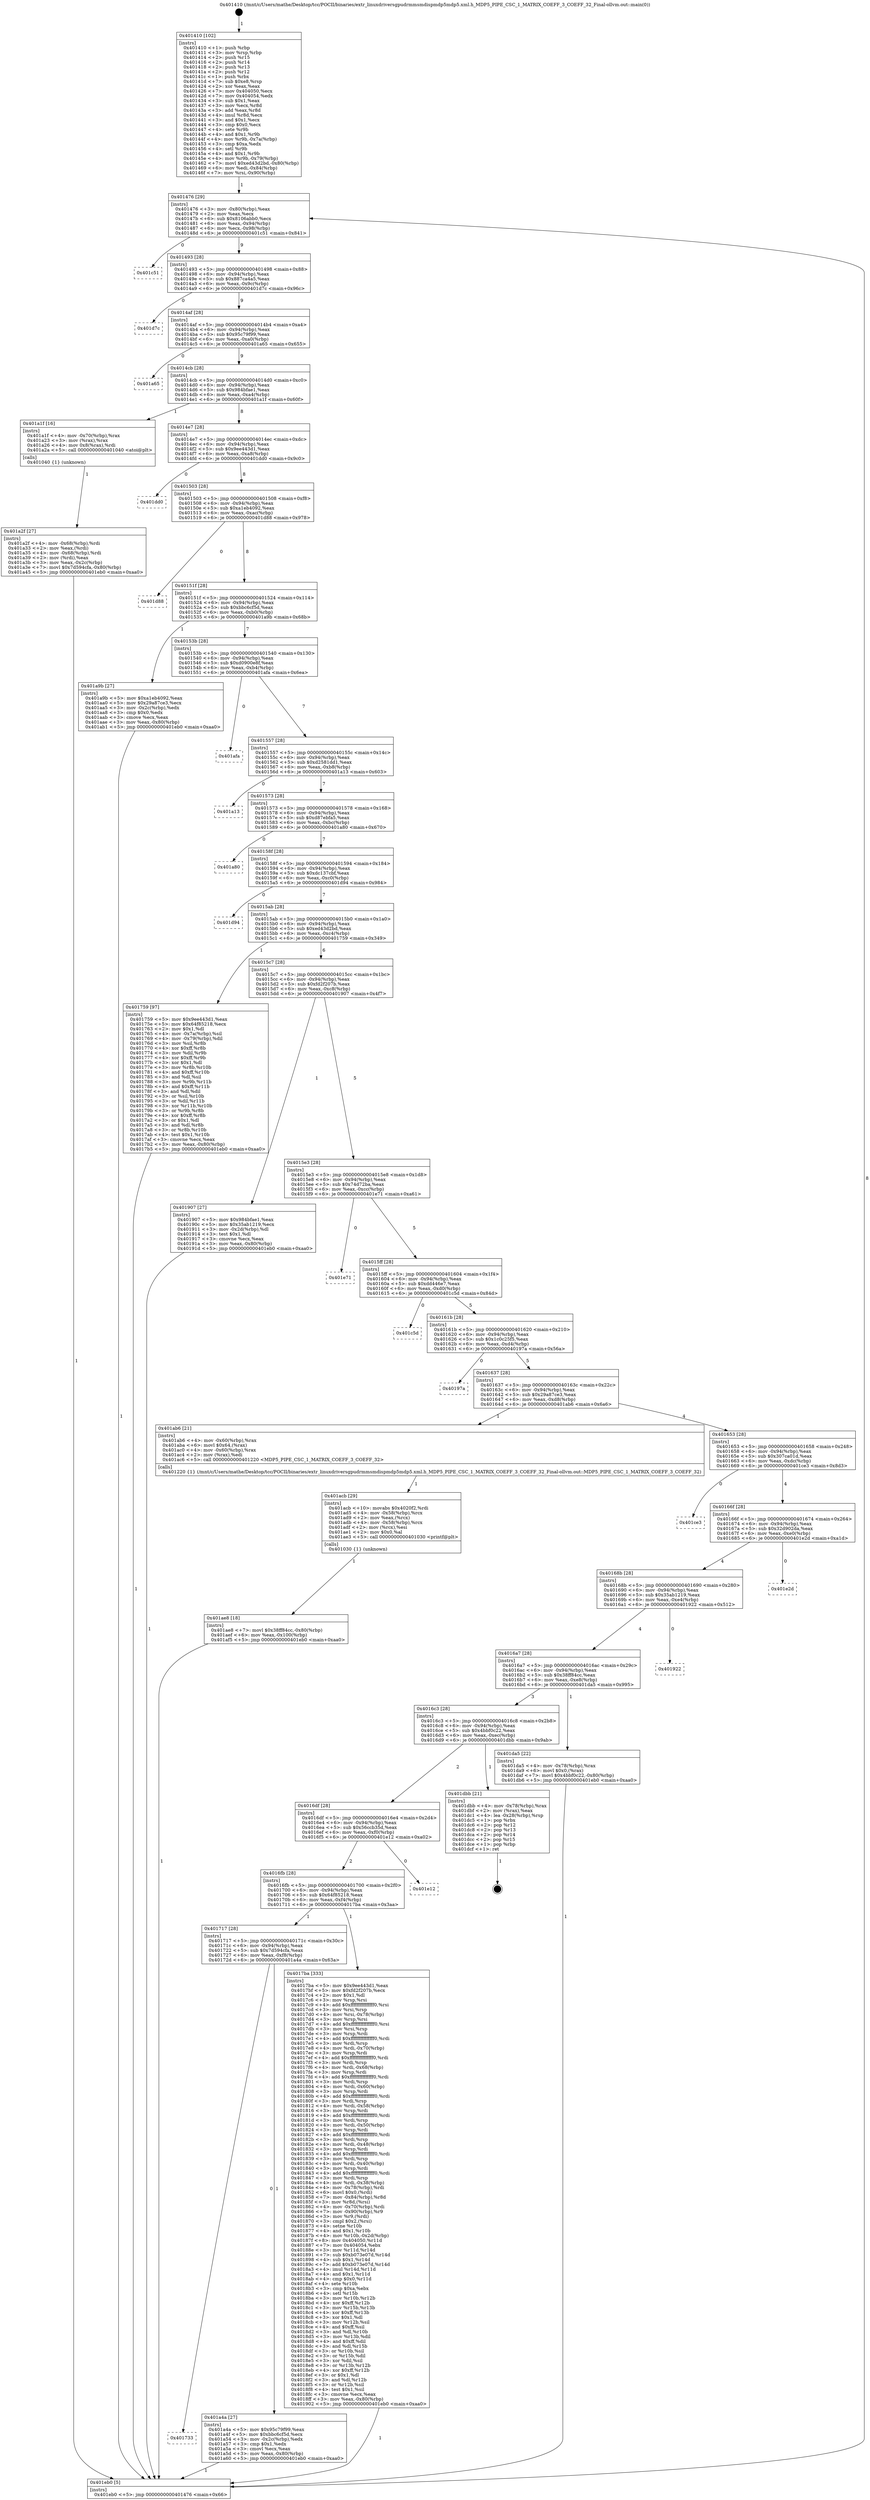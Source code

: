 digraph "0x401410" {
  label = "0x401410 (/mnt/c/Users/mathe/Desktop/tcc/POCII/binaries/extr_linuxdriversgpudrmmsmdispmdp5mdp5.xml.h_MDP5_PIPE_CSC_1_MATRIX_COEFF_3_COEFF_32_Final-ollvm.out::main(0))"
  labelloc = "t"
  node[shape=record]

  Entry [label="",width=0.3,height=0.3,shape=circle,fillcolor=black,style=filled]
  "0x401476" [label="{
     0x401476 [29]\l
     | [instrs]\l
     &nbsp;&nbsp;0x401476 \<+3\>: mov -0x80(%rbp),%eax\l
     &nbsp;&nbsp;0x401479 \<+2\>: mov %eax,%ecx\l
     &nbsp;&nbsp;0x40147b \<+6\>: sub $0x8106abb0,%ecx\l
     &nbsp;&nbsp;0x401481 \<+6\>: mov %eax,-0x94(%rbp)\l
     &nbsp;&nbsp;0x401487 \<+6\>: mov %ecx,-0x98(%rbp)\l
     &nbsp;&nbsp;0x40148d \<+6\>: je 0000000000401c51 \<main+0x841\>\l
  }"]
  "0x401c51" [label="{
     0x401c51\l
  }", style=dashed]
  "0x401493" [label="{
     0x401493 [28]\l
     | [instrs]\l
     &nbsp;&nbsp;0x401493 \<+5\>: jmp 0000000000401498 \<main+0x88\>\l
     &nbsp;&nbsp;0x401498 \<+6\>: mov -0x94(%rbp),%eax\l
     &nbsp;&nbsp;0x40149e \<+5\>: sub $0x887ca4a5,%eax\l
     &nbsp;&nbsp;0x4014a3 \<+6\>: mov %eax,-0x9c(%rbp)\l
     &nbsp;&nbsp;0x4014a9 \<+6\>: je 0000000000401d7c \<main+0x96c\>\l
  }"]
  Exit [label="",width=0.3,height=0.3,shape=circle,fillcolor=black,style=filled,peripheries=2]
  "0x401d7c" [label="{
     0x401d7c\l
  }", style=dashed]
  "0x4014af" [label="{
     0x4014af [28]\l
     | [instrs]\l
     &nbsp;&nbsp;0x4014af \<+5\>: jmp 00000000004014b4 \<main+0xa4\>\l
     &nbsp;&nbsp;0x4014b4 \<+6\>: mov -0x94(%rbp),%eax\l
     &nbsp;&nbsp;0x4014ba \<+5\>: sub $0x95c79f99,%eax\l
     &nbsp;&nbsp;0x4014bf \<+6\>: mov %eax,-0xa0(%rbp)\l
     &nbsp;&nbsp;0x4014c5 \<+6\>: je 0000000000401a65 \<main+0x655\>\l
  }"]
  "0x401ae8" [label="{
     0x401ae8 [18]\l
     | [instrs]\l
     &nbsp;&nbsp;0x401ae8 \<+7\>: movl $0x38ff84cc,-0x80(%rbp)\l
     &nbsp;&nbsp;0x401aef \<+6\>: mov %eax,-0x100(%rbp)\l
     &nbsp;&nbsp;0x401af5 \<+5\>: jmp 0000000000401eb0 \<main+0xaa0\>\l
  }"]
  "0x401a65" [label="{
     0x401a65\l
  }", style=dashed]
  "0x4014cb" [label="{
     0x4014cb [28]\l
     | [instrs]\l
     &nbsp;&nbsp;0x4014cb \<+5\>: jmp 00000000004014d0 \<main+0xc0\>\l
     &nbsp;&nbsp;0x4014d0 \<+6\>: mov -0x94(%rbp),%eax\l
     &nbsp;&nbsp;0x4014d6 \<+5\>: sub $0x984bfae1,%eax\l
     &nbsp;&nbsp;0x4014db \<+6\>: mov %eax,-0xa4(%rbp)\l
     &nbsp;&nbsp;0x4014e1 \<+6\>: je 0000000000401a1f \<main+0x60f\>\l
  }"]
  "0x401acb" [label="{
     0x401acb [29]\l
     | [instrs]\l
     &nbsp;&nbsp;0x401acb \<+10\>: movabs $0x4020f2,%rdi\l
     &nbsp;&nbsp;0x401ad5 \<+4\>: mov -0x58(%rbp),%rcx\l
     &nbsp;&nbsp;0x401ad9 \<+2\>: mov %eax,(%rcx)\l
     &nbsp;&nbsp;0x401adb \<+4\>: mov -0x58(%rbp),%rcx\l
     &nbsp;&nbsp;0x401adf \<+2\>: mov (%rcx),%esi\l
     &nbsp;&nbsp;0x401ae1 \<+2\>: mov $0x0,%al\l
     &nbsp;&nbsp;0x401ae3 \<+5\>: call 0000000000401030 \<printf@plt\>\l
     | [calls]\l
     &nbsp;&nbsp;0x401030 \{1\} (unknown)\l
  }"]
  "0x401a1f" [label="{
     0x401a1f [16]\l
     | [instrs]\l
     &nbsp;&nbsp;0x401a1f \<+4\>: mov -0x70(%rbp),%rax\l
     &nbsp;&nbsp;0x401a23 \<+3\>: mov (%rax),%rax\l
     &nbsp;&nbsp;0x401a26 \<+4\>: mov 0x8(%rax),%rdi\l
     &nbsp;&nbsp;0x401a2a \<+5\>: call 0000000000401040 \<atoi@plt\>\l
     | [calls]\l
     &nbsp;&nbsp;0x401040 \{1\} (unknown)\l
  }"]
  "0x4014e7" [label="{
     0x4014e7 [28]\l
     | [instrs]\l
     &nbsp;&nbsp;0x4014e7 \<+5\>: jmp 00000000004014ec \<main+0xdc\>\l
     &nbsp;&nbsp;0x4014ec \<+6\>: mov -0x94(%rbp),%eax\l
     &nbsp;&nbsp;0x4014f2 \<+5\>: sub $0x9ee443d1,%eax\l
     &nbsp;&nbsp;0x4014f7 \<+6\>: mov %eax,-0xa8(%rbp)\l
     &nbsp;&nbsp;0x4014fd \<+6\>: je 0000000000401dd0 \<main+0x9c0\>\l
  }"]
  "0x401733" [label="{
     0x401733\l
  }", style=dashed]
  "0x401dd0" [label="{
     0x401dd0\l
  }", style=dashed]
  "0x401503" [label="{
     0x401503 [28]\l
     | [instrs]\l
     &nbsp;&nbsp;0x401503 \<+5\>: jmp 0000000000401508 \<main+0xf8\>\l
     &nbsp;&nbsp;0x401508 \<+6\>: mov -0x94(%rbp),%eax\l
     &nbsp;&nbsp;0x40150e \<+5\>: sub $0xa1eb4092,%eax\l
     &nbsp;&nbsp;0x401513 \<+6\>: mov %eax,-0xac(%rbp)\l
     &nbsp;&nbsp;0x401519 \<+6\>: je 0000000000401d88 \<main+0x978\>\l
  }"]
  "0x401a4a" [label="{
     0x401a4a [27]\l
     | [instrs]\l
     &nbsp;&nbsp;0x401a4a \<+5\>: mov $0x95c79f99,%eax\l
     &nbsp;&nbsp;0x401a4f \<+5\>: mov $0xbbc6cf5d,%ecx\l
     &nbsp;&nbsp;0x401a54 \<+3\>: mov -0x2c(%rbp),%edx\l
     &nbsp;&nbsp;0x401a57 \<+3\>: cmp $0x1,%edx\l
     &nbsp;&nbsp;0x401a5a \<+3\>: cmovl %ecx,%eax\l
     &nbsp;&nbsp;0x401a5d \<+3\>: mov %eax,-0x80(%rbp)\l
     &nbsp;&nbsp;0x401a60 \<+5\>: jmp 0000000000401eb0 \<main+0xaa0\>\l
  }"]
  "0x401d88" [label="{
     0x401d88\l
  }", style=dashed]
  "0x40151f" [label="{
     0x40151f [28]\l
     | [instrs]\l
     &nbsp;&nbsp;0x40151f \<+5\>: jmp 0000000000401524 \<main+0x114\>\l
     &nbsp;&nbsp;0x401524 \<+6\>: mov -0x94(%rbp),%eax\l
     &nbsp;&nbsp;0x40152a \<+5\>: sub $0xbbc6cf5d,%eax\l
     &nbsp;&nbsp;0x40152f \<+6\>: mov %eax,-0xb0(%rbp)\l
     &nbsp;&nbsp;0x401535 \<+6\>: je 0000000000401a9b \<main+0x68b\>\l
  }"]
  "0x401a2f" [label="{
     0x401a2f [27]\l
     | [instrs]\l
     &nbsp;&nbsp;0x401a2f \<+4\>: mov -0x68(%rbp),%rdi\l
     &nbsp;&nbsp;0x401a33 \<+2\>: mov %eax,(%rdi)\l
     &nbsp;&nbsp;0x401a35 \<+4\>: mov -0x68(%rbp),%rdi\l
     &nbsp;&nbsp;0x401a39 \<+2\>: mov (%rdi),%eax\l
     &nbsp;&nbsp;0x401a3b \<+3\>: mov %eax,-0x2c(%rbp)\l
     &nbsp;&nbsp;0x401a3e \<+7\>: movl $0x7d594cfa,-0x80(%rbp)\l
     &nbsp;&nbsp;0x401a45 \<+5\>: jmp 0000000000401eb0 \<main+0xaa0\>\l
  }"]
  "0x401a9b" [label="{
     0x401a9b [27]\l
     | [instrs]\l
     &nbsp;&nbsp;0x401a9b \<+5\>: mov $0xa1eb4092,%eax\l
     &nbsp;&nbsp;0x401aa0 \<+5\>: mov $0x29a87ce3,%ecx\l
     &nbsp;&nbsp;0x401aa5 \<+3\>: mov -0x2c(%rbp),%edx\l
     &nbsp;&nbsp;0x401aa8 \<+3\>: cmp $0x0,%edx\l
     &nbsp;&nbsp;0x401aab \<+3\>: cmove %ecx,%eax\l
     &nbsp;&nbsp;0x401aae \<+3\>: mov %eax,-0x80(%rbp)\l
     &nbsp;&nbsp;0x401ab1 \<+5\>: jmp 0000000000401eb0 \<main+0xaa0\>\l
  }"]
  "0x40153b" [label="{
     0x40153b [28]\l
     | [instrs]\l
     &nbsp;&nbsp;0x40153b \<+5\>: jmp 0000000000401540 \<main+0x130\>\l
     &nbsp;&nbsp;0x401540 \<+6\>: mov -0x94(%rbp),%eax\l
     &nbsp;&nbsp;0x401546 \<+5\>: sub $0xd0900e8f,%eax\l
     &nbsp;&nbsp;0x40154b \<+6\>: mov %eax,-0xb4(%rbp)\l
     &nbsp;&nbsp;0x401551 \<+6\>: je 0000000000401afa \<main+0x6ea\>\l
  }"]
  "0x401717" [label="{
     0x401717 [28]\l
     | [instrs]\l
     &nbsp;&nbsp;0x401717 \<+5\>: jmp 000000000040171c \<main+0x30c\>\l
     &nbsp;&nbsp;0x40171c \<+6\>: mov -0x94(%rbp),%eax\l
     &nbsp;&nbsp;0x401722 \<+5\>: sub $0x7d594cfa,%eax\l
     &nbsp;&nbsp;0x401727 \<+6\>: mov %eax,-0xf8(%rbp)\l
     &nbsp;&nbsp;0x40172d \<+6\>: je 0000000000401a4a \<main+0x63a\>\l
  }"]
  "0x401afa" [label="{
     0x401afa\l
  }", style=dashed]
  "0x401557" [label="{
     0x401557 [28]\l
     | [instrs]\l
     &nbsp;&nbsp;0x401557 \<+5\>: jmp 000000000040155c \<main+0x14c\>\l
     &nbsp;&nbsp;0x40155c \<+6\>: mov -0x94(%rbp),%eax\l
     &nbsp;&nbsp;0x401562 \<+5\>: sub $0xd2581dd1,%eax\l
     &nbsp;&nbsp;0x401567 \<+6\>: mov %eax,-0xb8(%rbp)\l
     &nbsp;&nbsp;0x40156d \<+6\>: je 0000000000401a13 \<main+0x603\>\l
  }"]
  "0x4017ba" [label="{
     0x4017ba [333]\l
     | [instrs]\l
     &nbsp;&nbsp;0x4017ba \<+5\>: mov $0x9ee443d1,%eax\l
     &nbsp;&nbsp;0x4017bf \<+5\>: mov $0xfd2f207b,%ecx\l
     &nbsp;&nbsp;0x4017c4 \<+2\>: mov $0x1,%dl\l
     &nbsp;&nbsp;0x4017c6 \<+3\>: mov %rsp,%rsi\l
     &nbsp;&nbsp;0x4017c9 \<+4\>: add $0xfffffffffffffff0,%rsi\l
     &nbsp;&nbsp;0x4017cd \<+3\>: mov %rsi,%rsp\l
     &nbsp;&nbsp;0x4017d0 \<+4\>: mov %rsi,-0x78(%rbp)\l
     &nbsp;&nbsp;0x4017d4 \<+3\>: mov %rsp,%rsi\l
     &nbsp;&nbsp;0x4017d7 \<+4\>: add $0xfffffffffffffff0,%rsi\l
     &nbsp;&nbsp;0x4017db \<+3\>: mov %rsi,%rsp\l
     &nbsp;&nbsp;0x4017de \<+3\>: mov %rsp,%rdi\l
     &nbsp;&nbsp;0x4017e1 \<+4\>: add $0xfffffffffffffff0,%rdi\l
     &nbsp;&nbsp;0x4017e5 \<+3\>: mov %rdi,%rsp\l
     &nbsp;&nbsp;0x4017e8 \<+4\>: mov %rdi,-0x70(%rbp)\l
     &nbsp;&nbsp;0x4017ec \<+3\>: mov %rsp,%rdi\l
     &nbsp;&nbsp;0x4017ef \<+4\>: add $0xfffffffffffffff0,%rdi\l
     &nbsp;&nbsp;0x4017f3 \<+3\>: mov %rdi,%rsp\l
     &nbsp;&nbsp;0x4017f6 \<+4\>: mov %rdi,-0x68(%rbp)\l
     &nbsp;&nbsp;0x4017fa \<+3\>: mov %rsp,%rdi\l
     &nbsp;&nbsp;0x4017fd \<+4\>: add $0xfffffffffffffff0,%rdi\l
     &nbsp;&nbsp;0x401801 \<+3\>: mov %rdi,%rsp\l
     &nbsp;&nbsp;0x401804 \<+4\>: mov %rdi,-0x60(%rbp)\l
     &nbsp;&nbsp;0x401808 \<+3\>: mov %rsp,%rdi\l
     &nbsp;&nbsp;0x40180b \<+4\>: add $0xfffffffffffffff0,%rdi\l
     &nbsp;&nbsp;0x40180f \<+3\>: mov %rdi,%rsp\l
     &nbsp;&nbsp;0x401812 \<+4\>: mov %rdi,-0x58(%rbp)\l
     &nbsp;&nbsp;0x401816 \<+3\>: mov %rsp,%rdi\l
     &nbsp;&nbsp;0x401819 \<+4\>: add $0xfffffffffffffff0,%rdi\l
     &nbsp;&nbsp;0x40181d \<+3\>: mov %rdi,%rsp\l
     &nbsp;&nbsp;0x401820 \<+4\>: mov %rdi,-0x50(%rbp)\l
     &nbsp;&nbsp;0x401824 \<+3\>: mov %rsp,%rdi\l
     &nbsp;&nbsp;0x401827 \<+4\>: add $0xfffffffffffffff0,%rdi\l
     &nbsp;&nbsp;0x40182b \<+3\>: mov %rdi,%rsp\l
     &nbsp;&nbsp;0x40182e \<+4\>: mov %rdi,-0x48(%rbp)\l
     &nbsp;&nbsp;0x401832 \<+3\>: mov %rsp,%rdi\l
     &nbsp;&nbsp;0x401835 \<+4\>: add $0xfffffffffffffff0,%rdi\l
     &nbsp;&nbsp;0x401839 \<+3\>: mov %rdi,%rsp\l
     &nbsp;&nbsp;0x40183c \<+4\>: mov %rdi,-0x40(%rbp)\l
     &nbsp;&nbsp;0x401840 \<+3\>: mov %rsp,%rdi\l
     &nbsp;&nbsp;0x401843 \<+4\>: add $0xfffffffffffffff0,%rdi\l
     &nbsp;&nbsp;0x401847 \<+3\>: mov %rdi,%rsp\l
     &nbsp;&nbsp;0x40184a \<+4\>: mov %rdi,-0x38(%rbp)\l
     &nbsp;&nbsp;0x40184e \<+4\>: mov -0x78(%rbp),%rdi\l
     &nbsp;&nbsp;0x401852 \<+6\>: movl $0x0,(%rdi)\l
     &nbsp;&nbsp;0x401858 \<+7\>: mov -0x84(%rbp),%r8d\l
     &nbsp;&nbsp;0x40185f \<+3\>: mov %r8d,(%rsi)\l
     &nbsp;&nbsp;0x401862 \<+4\>: mov -0x70(%rbp),%rdi\l
     &nbsp;&nbsp;0x401866 \<+7\>: mov -0x90(%rbp),%r9\l
     &nbsp;&nbsp;0x40186d \<+3\>: mov %r9,(%rdi)\l
     &nbsp;&nbsp;0x401870 \<+3\>: cmpl $0x2,(%rsi)\l
     &nbsp;&nbsp;0x401873 \<+4\>: setne %r10b\l
     &nbsp;&nbsp;0x401877 \<+4\>: and $0x1,%r10b\l
     &nbsp;&nbsp;0x40187b \<+4\>: mov %r10b,-0x2d(%rbp)\l
     &nbsp;&nbsp;0x40187f \<+8\>: mov 0x404050,%r11d\l
     &nbsp;&nbsp;0x401887 \<+7\>: mov 0x404054,%ebx\l
     &nbsp;&nbsp;0x40188e \<+3\>: mov %r11d,%r14d\l
     &nbsp;&nbsp;0x401891 \<+7\>: sub $0xb073e07d,%r14d\l
     &nbsp;&nbsp;0x401898 \<+4\>: sub $0x1,%r14d\l
     &nbsp;&nbsp;0x40189c \<+7\>: add $0xb073e07d,%r14d\l
     &nbsp;&nbsp;0x4018a3 \<+4\>: imul %r14d,%r11d\l
     &nbsp;&nbsp;0x4018a7 \<+4\>: and $0x1,%r11d\l
     &nbsp;&nbsp;0x4018ab \<+4\>: cmp $0x0,%r11d\l
     &nbsp;&nbsp;0x4018af \<+4\>: sete %r10b\l
     &nbsp;&nbsp;0x4018b3 \<+3\>: cmp $0xa,%ebx\l
     &nbsp;&nbsp;0x4018b6 \<+4\>: setl %r15b\l
     &nbsp;&nbsp;0x4018ba \<+3\>: mov %r10b,%r12b\l
     &nbsp;&nbsp;0x4018bd \<+4\>: xor $0xff,%r12b\l
     &nbsp;&nbsp;0x4018c1 \<+3\>: mov %r15b,%r13b\l
     &nbsp;&nbsp;0x4018c4 \<+4\>: xor $0xff,%r13b\l
     &nbsp;&nbsp;0x4018c8 \<+3\>: xor $0x1,%dl\l
     &nbsp;&nbsp;0x4018cb \<+3\>: mov %r12b,%sil\l
     &nbsp;&nbsp;0x4018ce \<+4\>: and $0xff,%sil\l
     &nbsp;&nbsp;0x4018d2 \<+3\>: and %dl,%r10b\l
     &nbsp;&nbsp;0x4018d5 \<+3\>: mov %r13b,%dil\l
     &nbsp;&nbsp;0x4018d8 \<+4\>: and $0xff,%dil\l
     &nbsp;&nbsp;0x4018dc \<+3\>: and %dl,%r15b\l
     &nbsp;&nbsp;0x4018df \<+3\>: or %r10b,%sil\l
     &nbsp;&nbsp;0x4018e2 \<+3\>: or %r15b,%dil\l
     &nbsp;&nbsp;0x4018e5 \<+3\>: xor %dil,%sil\l
     &nbsp;&nbsp;0x4018e8 \<+3\>: or %r13b,%r12b\l
     &nbsp;&nbsp;0x4018eb \<+4\>: xor $0xff,%r12b\l
     &nbsp;&nbsp;0x4018ef \<+3\>: or $0x1,%dl\l
     &nbsp;&nbsp;0x4018f2 \<+3\>: and %dl,%r12b\l
     &nbsp;&nbsp;0x4018f5 \<+3\>: or %r12b,%sil\l
     &nbsp;&nbsp;0x4018f8 \<+4\>: test $0x1,%sil\l
     &nbsp;&nbsp;0x4018fc \<+3\>: cmovne %ecx,%eax\l
     &nbsp;&nbsp;0x4018ff \<+3\>: mov %eax,-0x80(%rbp)\l
     &nbsp;&nbsp;0x401902 \<+5\>: jmp 0000000000401eb0 \<main+0xaa0\>\l
  }"]
  "0x401a13" [label="{
     0x401a13\l
  }", style=dashed]
  "0x401573" [label="{
     0x401573 [28]\l
     | [instrs]\l
     &nbsp;&nbsp;0x401573 \<+5\>: jmp 0000000000401578 \<main+0x168\>\l
     &nbsp;&nbsp;0x401578 \<+6\>: mov -0x94(%rbp),%eax\l
     &nbsp;&nbsp;0x40157e \<+5\>: sub $0xd87ebfa5,%eax\l
     &nbsp;&nbsp;0x401583 \<+6\>: mov %eax,-0xbc(%rbp)\l
     &nbsp;&nbsp;0x401589 \<+6\>: je 0000000000401a80 \<main+0x670\>\l
  }"]
  "0x4016fb" [label="{
     0x4016fb [28]\l
     | [instrs]\l
     &nbsp;&nbsp;0x4016fb \<+5\>: jmp 0000000000401700 \<main+0x2f0\>\l
     &nbsp;&nbsp;0x401700 \<+6\>: mov -0x94(%rbp),%eax\l
     &nbsp;&nbsp;0x401706 \<+5\>: sub $0x64f85218,%eax\l
     &nbsp;&nbsp;0x40170b \<+6\>: mov %eax,-0xf4(%rbp)\l
     &nbsp;&nbsp;0x401711 \<+6\>: je 00000000004017ba \<main+0x3aa\>\l
  }"]
  "0x401a80" [label="{
     0x401a80\l
  }", style=dashed]
  "0x40158f" [label="{
     0x40158f [28]\l
     | [instrs]\l
     &nbsp;&nbsp;0x40158f \<+5\>: jmp 0000000000401594 \<main+0x184\>\l
     &nbsp;&nbsp;0x401594 \<+6\>: mov -0x94(%rbp),%eax\l
     &nbsp;&nbsp;0x40159a \<+5\>: sub $0xdc137cbf,%eax\l
     &nbsp;&nbsp;0x40159f \<+6\>: mov %eax,-0xc0(%rbp)\l
     &nbsp;&nbsp;0x4015a5 \<+6\>: je 0000000000401d94 \<main+0x984\>\l
  }"]
  "0x401e12" [label="{
     0x401e12\l
  }", style=dashed]
  "0x401d94" [label="{
     0x401d94\l
  }", style=dashed]
  "0x4015ab" [label="{
     0x4015ab [28]\l
     | [instrs]\l
     &nbsp;&nbsp;0x4015ab \<+5\>: jmp 00000000004015b0 \<main+0x1a0\>\l
     &nbsp;&nbsp;0x4015b0 \<+6\>: mov -0x94(%rbp),%eax\l
     &nbsp;&nbsp;0x4015b6 \<+5\>: sub $0xed43d2bd,%eax\l
     &nbsp;&nbsp;0x4015bb \<+6\>: mov %eax,-0xc4(%rbp)\l
     &nbsp;&nbsp;0x4015c1 \<+6\>: je 0000000000401759 \<main+0x349\>\l
  }"]
  "0x4016df" [label="{
     0x4016df [28]\l
     | [instrs]\l
     &nbsp;&nbsp;0x4016df \<+5\>: jmp 00000000004016e4 \<main+0x2d4\>\l
     &nbsp;&nbsp;0x4016e4 \<+6\>: mov -0x94(%rbp),%eax\l
     &nbsp;&nbsp;0x4016ea \<+5\>: sub $0x56ccb35d,%eax\l
     &nbsp;&nbsp;0x4016ef \<+6\>: mov %eax,-0xf0(%rbp)\l
     &nbsp;&nbsp;0x4016f5 \<+6\>: je 0000000000401e12 \<main+0xa02\>\l
  }"]
  "0x401759" [label="{
     0x401759 [97]\l
     | [instrs]\l
     &nbsp;&nbsp;0x401759 \<+5\>: mov $0x9ee443d1,%eax\l
     &nbsp;&nbsp;0x40175e \<+5\>: mov $0x64f85218,%ecx\l
     &nbsp;&nbsp;0x401763 \<+2\>: mov $0x1,%dl\l
     &nbsp;&nbsp;0x401765 \<+4\>: mov -0x7a(%rbp),%sil\l
     &nbsp;&nbsp;0x401769 \<+4\>: mov -0x79(%rbp),%dil\l
     &nbsp;&nbsp;0x40176d \<+3\>: mov %sil,%r8b\l
     &nbsp;&nbsp;0x401770 \<+4\>: xor $0xff,%r8b\l
     &nbsp;&nbsp;0x401774 \<+3\>: mov %dil,%r9b\l
     &nbsp;&nbsp;0x401777 \<+4\>: xor $0xff,%r9b\l
     &nbsp;&nbsp;0x40177b \<+3\>: xor $0x1,%dl\l
     &nbsp;&nbsp;0x40177e \<+3\>: mov %r8b,%r10b\l
     &nbsp;&nbsp;0x401781 \<+4\>: and $0xff,%r10b\l
     &nbsp;&nbsp;0x401785 \<+3\>: and %dl,%sil\l
     &nbsp;&nbsp;0x401788 \<+3\>: mov %r9b,%r11b\l
     &nbsp;&nbsp;0x40178b \<+4\>: and $0xff,%r11b\l
     &nbsp;&nbsp;0x40178f \<+3\>: and %dl,%dil\l
     &nbsp;&nbsp;0x401792 \<+3\>: or %sil,%r10b\l
     &nbsp;&nbsp;0x401795 \<+3\>: or %dil,%r11b\l
     &nbsp;&nbsp;0x401798 \<+3\>: xor %r11b,%r10b\l
     &nbsp;&nbsp;0x40179b \<+3\>: or %r9b,%r8b\l
     &nbsp;&nbsp;0x40179e \<+4\>: xor $0xff,%r8b\l
     &nbsp;&nbsp;0x4017a2 \<+3\>: or $0x1,%dl\l
     &nbsp;&nbsp;0x4017a5 \<+3\>: and %dl,%r8b\l
     &nbsp;&nbsp;0x4017a8 \<+3\>: or %r8b,%r10b\l
     &nbsp;&nbsp;0x4017ab \<+4\>: test $0x1,%r10b\l
     &nbsp;&nbsp;0x4017af \<+3\>: cmovne %ecx,%eax\l
     &nbsp;&nbsp;0x4017b2 \<+3\>: mov %eax,-0x80(%rbp)\l
     &nbsp;&nbsp;0x4017b5 \<+5\>: jmp 0000000000401eb0 \<main+0xaa0\>\l
  }"]
  "0x4015c7" [label="{
     0x4015c7 [28]\l
     | [instrs]\l
     &nbsp;&nbsp;0x4015c7 \<+5\>: jmp 00000000004015cc \<main+0x1bc\>\l
     &nbsp;&nbsp;0x4015cc \<+6\>: mov -0x94(%rbp),%eax\l
     &nbsp;&nbsp;0x4015d2 \<+5\>: sub $0xfd2f207b,%eax\l
     &nbsp;&nbsp;0x4015d7 \<+6\>: mov %eax,-0xc8(%rbp)\l
     &nbsp;&nbsp;0x4015dd \<+6\>: je 0000000000401907 \<main+0x4f7\>\l
  }"]
  "0x401eb0" [label="{
     0x401eb0 [5]\l
     | [instrs]\l
     &nbsp;&nbsp;0x401eb0 \<+5\>: jmp 0000000000401476 \<main+0x66\>\l
  }"]
  "0x401410" [label="{
     0x401410 [102]\l
     | [instrs]\l
     &nbsp;&nbsp;0x401410 \<+1\>: push %rbp\l
     &nbsp;&nbsp;0x401411 \<+3\>: mov %rsp,%rbp\l
     &nbsp;&nbsp;0x401414 \<+2\>: push %r15\l
     &nbsp;&nbsp;0x401416 \<+2\>: push %r14\l
     &nbsp;&nbsp;0x401418 \<+2\>: push %r13\l
     &nbsp;&nbsp;0x40141a \<+2\>: push %r12\l
     &nbsp;&nbsp;0x40141c \<+1\>: push %rbx\l
     &nbsp;&nbsp;0x40141d \<+7\>: sub $0xe8,%rsp\l
     &nbsp;&nbsp;0x401424 \<+2\>: xor %eax,%eax\l
     &nbsp;&nbsp;0x401426 \<+7\>: mov 0x404050,%ecx\l
     &nbsp;&nbsp;0x40142d \<+7\>: mov 0x404054,%edx\l
     &nbsp;&nbsp;0x401434 \<+3\>: sub $0x1,%eax\l
     &nbsp;&nbsp;0x401437 \<+3\>: mov %ecx,%r8d\l
     &nbsp;&nbsp;0x40143a \<+3\>: add %eax,%r8d\l
     &nbsp;&nbsp;0x40143d \<+4\>: imul %r8d,%ecx\l
     &nbsp;&nbsp;0x401441 \<+3\>: and $0x1,%ecx\l
     &nbsp;&nbsp;0x401444 \<+3\>: cmp $0x0,%ecx\l
     &nbsp;&nbsp;0x401447 \<+4\>: sete %r9b\l
     &nbsp;&nbsp;0x40144b \<+4\>: and $0x1,%r9b\l
     &nbsp;&nbsp;0x40144f \<+4\>: mov %r9b,-0x7a(%rbp)\l
     &nbsp;&nbsp;0x401453 \<+3\>: cmp $0xa,%edx\l
     &nbsp;&nbsp;0x401456 \<+4\>: setl %r9b\l
     &nbsp;&nbsp;0x40145a \<+4\>: and $0x1,%r9b\l
     &nbsp;&nbsp;0x40145e \<+4\>: mov %r9b,-0x79(%rbp)\l
     &nbsp;&nbsp;0x401462 \<+7\>: movl $0xed43d2bd,-0x80(%rbp)\l
     &nbsp;&nbsp;0x401469 \<+6\>: mov %edi,-0x84(%rbp)\l
     &nbsp;&nbsp;0x40146f \<+7\>: mov %rsi,-0x90(%rbp)\l
  }"]
  "0x401dbb" [label="{
     0x401dbb [21]\l
     | [instrs]\l
     &nbsp;&nbsp;0x401dbb \<+4\>: mov -0x78(%rbp),%rax\l
     &nbsp;&nbsp;0x401dbf \<+2\>: mov (%rax),%eax\l
     &nbsp;&nbsp;0x401dc1 \<+4\>: lea -0x28(%rbp),%rsp\l
     &nbsp;&nbsp;0x401dc5 \<+1\>: pop %rbx\l
     &nbsp;&nbsp;0x401dc6 \<+2\>: pop %r12\l
     &nbsp;&nbsp;0x401dc8 \<+2\>: pop %r13\l
     &nbsp;&nbsp;0x401dca \<+2\>: pop %r14\l
     &nbsp;&nbsp;0x401dcc \<+2\>: pop %r15\l
     &nbsp;&nbsp;0x401dce \<+1\>: pop %rbp\l
     &nbsp;&nbsp;0x401dcf \<+1\>: ret\l
  }"]
  "0x401907" [label="{
     0x401907 [27]\l
     | [instrs]\l
     &nbsp;&nbsp;0x401907 \<+5\>: mov $0x984bfae1,%eax\l
     &nbsp;&nbsp;0x40190c \<+5\>: mov $0x35ab1219,%ecx\l
     &nbsp;&nbsp;0x401911 \<+3\>: mov -0x2d(%rbp),%dl\l
     &nbsp;&nbsp;0x401914 \<+3\>: test $0x1,%dl\l
     &nbsp;&nbsp;0x401917 \<+3\>: cmovne %ecx,%eax\l
     &nbsp;&nbsp;0x40191a \<+3\>: mov %eax,-0x80(%rbp)\l
     &nbsp;&nbsp;0x40191d \<+5\>: jmp 0000000000401eb0 \<main+0xaa0\>\l
  }"]
  "0x4015e3" [label="{
     0x4015e3 [28]\l
     | [instrs]\l
     &nbsp;&nbsp;0x4015e3 \<+5\>: jmp 00000000004015e8 \<main+0x1d8\>\l
     &nbsp;&nbsp;0x4015e8 \<+6\>: mov -0x94(%rbp),%eax\l
     &nbsp;&nbsp;0x4015ee \<+5\>: sub $0x74d72ba,%eax\l
     &nbsp;&nbsp;0x4015f3 \<+6\>: mov %eax,-0xcc(%rbp)\l
     &nbsp;&nbsp;0x4015f9 \<+6\>: je 0000000000401e71 \<main+0xa61\>\l
  }"]
  "0x4016c3" [label="{
     0x4016c3 [28]\l
     | [instrs]\l
     &nbsp;&nbsp;0x4016c3 \<+5\>: jmp 00000000004016c8 \<main+0x2b8\>\l
     &nbsp;&nbsp;0x4016c8 \<+6\>: mov -0x94(%rbp),%eax\l
     &nbsp;&nbsp;0x4016ce \<+5\>: sub $0x4bbf0c22,%eax\l
     &nbsp;&nbsp;0x4016d3 \<+6\>: mov %eax,-0xec(%rbp)\l
     &nbsp;&nbsp;0x4016d9 \<+6\>: je 0000000000401dbb \<main+0x9ab\>\l
  }"]
  "0x401e71" [label="{
     0x401e71\l
  }", style=dashed]
  "0x4015ff" [label="{
     0x4015ff [28]\l
     | [instrs]\l
     &nbsp;&nbsp;0x4015ff \<+5\>: jmp 0000000000401604 \<main+0x1f4\>\l
     &nbsp;&nbsp;0x401604 \<+6\>: mov -0x94(%rbp),%eax\l
     &nbsp;&nbsp;0x40160a \<+5\>: sub $0xdd446e7,%eax\l
     &nbsp;&nbsp;0x40160f \<+6\>: mov %eax,-0xd0(%rbp)\l
     &nbsp;&nbsp;0x401615 \<+6\>: je 0000000000401c5d \<main+0x84d\>\l
  }"]
  "0x401da5" [label="{
     0x401da5 [22]\l
     | [instrs]\l
     &nbsp;&nbsp;0x401da5 \<+4\>: mov -0x78(%rbp),%rax\l
     &nbsp;&nbsp;0x401da9 \<+6\>: movl $0x0,(%rax)\l
     &nbsp;&nbsp;0x401daf \<+7\>: movl $0x4bbf0c22,-0x80(%rbp)\l
     &nbsp;&nbsp;0x401db6 \<+5\>: jmp 0000000000401eb0 \<main+0xaa0\>\l
  }"]
  "0x401c5d" [label="{
     0x401c5d\l
  }", style=dashed]
  "0x40161b" [label="{
     0x40161b [28]\l
     | [instrs]\l
     &nbsp;&nbsp;0x40161b \<+5\>: jmp 0000000000401620 \<main+0x210\>\l
     &nbsp;&nbsp;0x401620 \<+6\>: mov -0x94(%rbp),%eax\l
     &nbsp;&nbsp;0x401626 \<+5\>: sub $0x1c0c25f5,%eax\l
     &nbsp;&nbsp;0x40162b \<+6\>: mov %eax,-0xd4(%rbp)\l
     &nbsp;&nbsp;0x401631 \<+6\>: je 000000000040197a \<main+0x56a\>\l
  }"]
  "0x4016a7" [label="{
     0x4016a7 [28]\l
     | [instrs]\l
     &nbsp;&nbsp;0x4016a7 \<+5\>: jmp 00000000004016ac \<main+0x29c\>\l
     &nbsp;&nbsp;0x4016ac \<+6\>: mov -0x94(%rbp),%eax\l
     &nbsp;&nbsp;0x4016b2 \<+5\>: sub $0x38ff84cc,%eax\l
     &nbsp;&nbsp;0x4016b7 \<+6\>: mov %eax,-0xe8(%rbp)\l
     &nbsp;&nbsp;0x4016bd \<+6\>: je 0000000000401da5 \<main+0x995\>\l
  }"]
  "0x40197a" [label="{
     0x40197a\l
  }", style=dashed]
  "0x401637" [label="{
     0x401637 [28]\l
     | [instrs]\l
     &nbsp;&nbsp;0x401637 \<+5\>: jmp 000000000040163c \<main+0x22c\>\l
     &nbsp;&nbsp;0x40163c \<+6\>: mov -0x94(%rbp),%eax\l
     &nbsp;&nbsp;0x401642 \<+5\>: sub $0x29a87ce3,%eax\l
     &nbsp;&nbsp;0x401647 \<+6\>: mov %eax,-0xd8(%rbp)\l
     &nbsp;&nbsp;0x40164d \<+6\>: je 0000000000401ab6 \<main+0x6a6\>\l
  }"]
  "0x401922" [label="{
     0x401922\l
  }", style=dashed]
  "0x401ab6" [label="{
     0x401ab6 [21]\l
     | [instrs]\l
     &nbsp;&nbsp;0x401ab6 \<+4\>: mov -0x60(%rbp),%rax\l
     &nbsp;&nbsp;0x401aba \<+6\>: movl $0x64,(%rax)\l
     &nbsp;&nbsp;0x401ac0 \<+4\>: mov -0x60(%rbp),%rax\l
     &nbsp;&nbsp;0x401ac4 \<+2\>: mov (%rax),%edi\l
     &nbsp;&nbsp;0x401ac6 \<+5\>: call 0000000000401220 \<MDP5_PIPE_CSC_1_MATRIX_COEFF_3_COEFF_32\>\l
     | [calls]\l
     &nbsp;&nbsp;0x401220 \{1\} (/mnt/c/Users/mathe/Desktop/tcc/POCII/binaries/extr_linuxdriversgpudrmmsmdispmdp5mdp5.xml.h_MDP5_PIPE_CSC_1_MATRIX_COEFF_3_COEFF_32_Final-ollvm.out::MDP5_PIPE_CSC_1_MATRIX_COEFF_3_COEFF_32)\l
  }"]
  "0x401653" [label="{
     0x401653 [28]\l
     | [instrs]\l
     &nbsp;&nbsp;0x401653 \<+5\>: jmp 0000000000401658 \<main+0x248\>\l
     &nbsp;&nbsp;0x401658 \<+6\>: mov -0x94(%rbp),%eax\l
     &nbsp;&nbsp;0x40165e \<+5\>: sub $0x307ca01d,%eax\l
     &nbsp;&nbsp;0x401663 \<+6\>: mov %eax,-0xdc(%rbp)\l
     &nbsp;&nbsp;0x401669 \<+6\>: je 0000000000401ce3 \<main+0x8d3\>\l
  }"]
  "0x40168b" [label="{
     0x40168b [28]\l
     | [instrs]\l
     &nbsp;&nbsp;0x40168b \<+5\>: jmp 0000000000401690 \<main+0x280\>\l
     &nbsp;&nbsp;0x401690 \<+6\>: mov -0x94(%rbp),%eax\l
     &nbsp;&nbsp;0x401696 \<+5\>: sub $0x35ab1219,%eax\l
     &nbsp;&nbsp;0x40169b \<+6\>: mov %eax,-0xe4(%rbp)\l
     &nbsp;&nbsp;0x4016a1 \<+6\>: je 0000000000401922 \<main+0x512\>\l
  }"]
  "0x401ce3" [label="{
     0x401ce3\l
  }", style=dashed]
  "0x40166f" [label="{
     0x40166f [28]\l
     | [instrs]\l
     &nbsp;&nbsp;0x40166f \<+5\>: jmp 0000000000401674 \<main+0x264\>\l
     &nbsp;&nbsp;0x401674 \<+6\>: mov -0x94(%rbp),%eax\l
     &nbsp;&nbsp;0x40167a \<+5\>: sub $0x32d902da,%eax\l
     &nbsp;&nbsp;0x40167f \<+6\>: mov %eax,-0xe0(%rbp)\l
     &nbsp;&nbsp;0x401685 \<+6\>: je 0000000000401e2d \<main+0xa1d\>\l
  }"]
  "0x401e2d" [label="{
     0x401e2d\l
  }", style=dashed]
  Entry -> "0x401410" [label=" 1"]
  "0x401476" -> "0x401c51" [label=" 0"]
  "0x401476" -> "0x401493" [label=" 9"]
  "0x401dbb" -> Exit [label=" 1"]
  "0x401493" -> "0x401d7c" [label=" 0"]
  "0x401493" -> "0x4014af" [label=" 9"]
  "0x401da5" -> "0x401eb0" [label=" 1"]
  "0x4014af" -> "0x401a65" [label=" 0"]
  "0x4014af" -> "0x4014cb" [label=" 9"]
  "0x401ae8" -> "0x401eb0" [label=" 1"]
  "0x4014cb" -> "0x401a1f" [label=" 1"]
  "0x4014cb" -> "0x4014e7" [label=" 8"]
  "0x401acb" -> "0x401ae8" [label=" 1"]
  "0x4014e7" -> "0x401dd0" [label=" 0"]
  "0x4014e7" -> "0x401503" [label=" 8"]
  "0x401ab6" -> "0x401acb" [label=" 1"]
  "0x401503" -> "0x401d88" [label=" 0"]
  "0x401503" -> "0x40151f" [label=" 8"]
  "0x401a9b" -> "0x401eb0" [label=" 1"]
  "0x40151f" -> "0x401a9b" [label=" 1"]
  "0x40151f" -> "0x40153b" [label=" 7"]
  "0x401717" -> "0x401733" [label=" 0"]
  "0x40153b" -> "0x401afa" [label=" 0"]
  "0x40153b" -> "0x401557" [label=" 7"]
  "0x401a4a" -> "0x401eb0" [label=" 1"]
  "0x401557" -> "0x401a13" [label=" 0"]
  "0x401557" -> "0x401573" [label=" 7"]
  "0x401a2f" -> "0x401eb0" [label=" 1"]
  "0x401573" -> "0x401a80" [label=" 0"]
  "0x401573" -> "0x40158f" [label=" 7"]
  "0x401907" -> "0x401eb0" [label=" 1"]
  "0x40158f" -> "0x401d94" [label=" 0"]
  "0x40158f" -> "0x4015ab" [label=" 7"]
  "0x4017ba" -> "0x401eb0" [label=" 1"]
  "0x4015ab" -> "0x401759" [label=" 1"]
  "0x4015ab" -> "0x4015c7" [label=" 6"]
  "0x401759" -> "0x401eb0" [label=" 1"]
  "0x401410" -> "0x401476" [label=" 1"]
  "0x401eb0" -> "0x401476" [label=" 8"]
  "0x4016fb" -> "0x401717" [label=" 1"]
  "0x4015c7" -> "0x401907" [label=" 1"]
  "0x4015c7" -> "0x4015e3" [label=" 5"]
  "0x4016fb" -> "0x4017ba" [label=" 1"]
  "0x4015e3" -> "0x401e71" [label=" 0"]
  "0x4015e3" -> "0x4015ff" [label=" 5"]
  "0x4016df" -> "0x4016fb" [label=" 2"]
  "0x4015ff" -> "0x401c5d" [label=" 0"]
  "0x4015ff" -> "0x40161b" [label=" 5"]
  "0x4016df" -> "0x401e12" [label=" 0"]
  "0x40161b" -> "0x40197a" [label=" 0"]
  "0x40161b" -> "0x401637" [label=" 5"]
  "0x4016c3" -> "0x4016df" [label=" 2"]
  "0x401637" -> "0x401ab6" [label=" 1"]
  "0x401637" -> "0x401653" [label=" 4"]
  "0x4016c3" -> "0x401dbb" [label=" 1"]
  "0x401653" -> "0x401ce3" [label=" 0"]
  "0x401653" -> "0x40166f" [label=" 4"]
  "0x4016a7" -> "0x4016c3" [label=" 3"]
  "0x40166f" -> "0x401e2d" [label=" 0"]
  "0x40166f" -> "0x40168b" [label=" 4"]
  "0x401a1f" -> "0x401a2f" [label=" 1"]
  "0x40168b" -> "0x401922" [label=" 0"]
  "0x40168b" -> "0x4016a7" [label=" 4"]
  "0x401717" -> "0x401a4a" [label=" 1"]
  "0x4016a7" -> "0x401da5" [label=" 1"]
}
